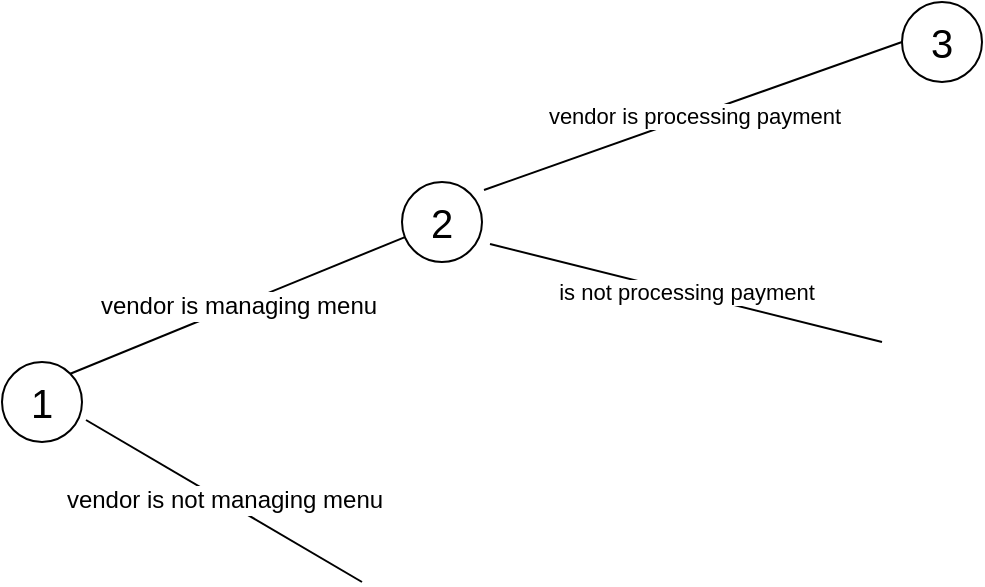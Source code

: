 <mxfile version="22.1.21" type="github">
  <diagram name="Page-1" id="9hcS2DYqAh6FRaS8nNOL">
    <mxGraphModel dx="880" dy="508" grid="1" gridSize="10" guides="1" tooltips="1" connect="1" arrows="1" fold="1" page="1" pageScale="1" pageWidth="850" pageHeight="1100" math="0" shadow="0">
      <root>
        <mxCell id="0" />
        <mxCell id="1" parent="0" />
        <mxCell id="LTdcXe1RzddpSa6wRSnc-1" value="1" style="ellipse;whiteSpace=wrap;html=1;aspect=fixed;fontSize=20;" vertex="1" parent="1">
          <mxGeometry x="20" y="260" width="40" height="40" as="geometry" />
        </mxCell>
        <mxCell id="LTdcXe1RzddpSa6wRSnc-2" value="vendor is not managing menu" style="endArrow=none;html=1;rounded=0;exitX=1.05;exitY=0.725;exitDx=0;exitDy=0;exitPerimeter=0;fontSize=12;" edge="1" parent="1" source="LTdcXe1RzddpSa6wRSnc-1">
          <mxGeometry width="50" height="50" relative="1" as="geometry">
            <mxPoint x="400" y="290" as="sourcePoint" />
            <mxPoint x="200" y="370" as="targetPoint" />
          </mxGeometry>
        </mxCell>
        <mxCell id="LTdcXe1RzddpSa6wRSnc-3" value="vendor is managing menu" style="endArrow=none;html=1;rounded=0;exitX=1;exitY=0;exitDx=0;exitDy=0;fontSize=12;" edge="1" parent="1" source="LTdcXe1RzddpSa6wRSnc-1" target="LTdcXe1RzddpSa6wRSnc-4">
          <mxGeometry width="50" height="50" relative="1" as="geometry">
            <mxPoint x="400" y="290" as="sourcePoint" />
            <mxPoint x="240" y="210" as="targetPoint" />
          </mxGeometry>
        </mxCell>
        <mxCell id="LTdcXe1RzddpSa6wRSnc-4" value="2" style="ellipse;whiteSpace=wrap;html=1;aspect=fixed;fontSize=20;" vertex="1" parent="1">
          <mxGeometry x="220" y="170" width="40" height="40" as="geometry" />
        </mxCell>
        <mxCell id="LTdcXe1RzddpSa6wRSnc-5" value="is not processing payment" style="endArrow=none;html=1;rounded=0;exitX=1.1;exitY=0.775;exitDx=0;exitDy=0;exitPerimeter=0;" edge="1" parent="1" source="LTdcXe1RzddpSa6wRSnc-4">
          <mxGeometry width="50" height="50" relative="1" as="geometry">
            <mxPoint x="400" y="290" as="sourcePoint" />
            <mxPoint x="460" y="250" as="targetPoint" />
          </mxGeometry>
        </mxCell>
        <mxCell id="LTdcXe1RzddpSa6wRSnc-6" value="vendor is processing payment" style="endArrow=none;html=1;rounded=0;exitX=1.025;exitY=0.1;exitDx=0;exitDy=0;exitPerimeter=0;entryX=0;entryY=0.5;entryDx=0;entryDy=0;" edge="1" parent="1" source="LTdcXe1RzddpSa6wRSnc-4" target="LTdcXe1RzddpSa6wRSnc-8">
          <mxGeometry width="50" height="50" relative="1" as="geometry">
            <mxPoint x="400" y="290" as="sourcePoint" />
            <mxPoint x="460" y="110" as="targetPoint" />
          </mxGeometry>
        </mxCell>
        <mxCell id="LTdcXe1RzddpSa6wRSnc-8" value="3" style="ellipse;whiteSpace=wrap;html=1;aspect=fixed;fontSize=20;" vertex="1" parent="1">
          <mxGeometry x="470" y="80" width="40" height="40" as="geometry" />
        </mxCell>
      </root>
    </mxGraphModel>
  </diagram>
</mxfile>
